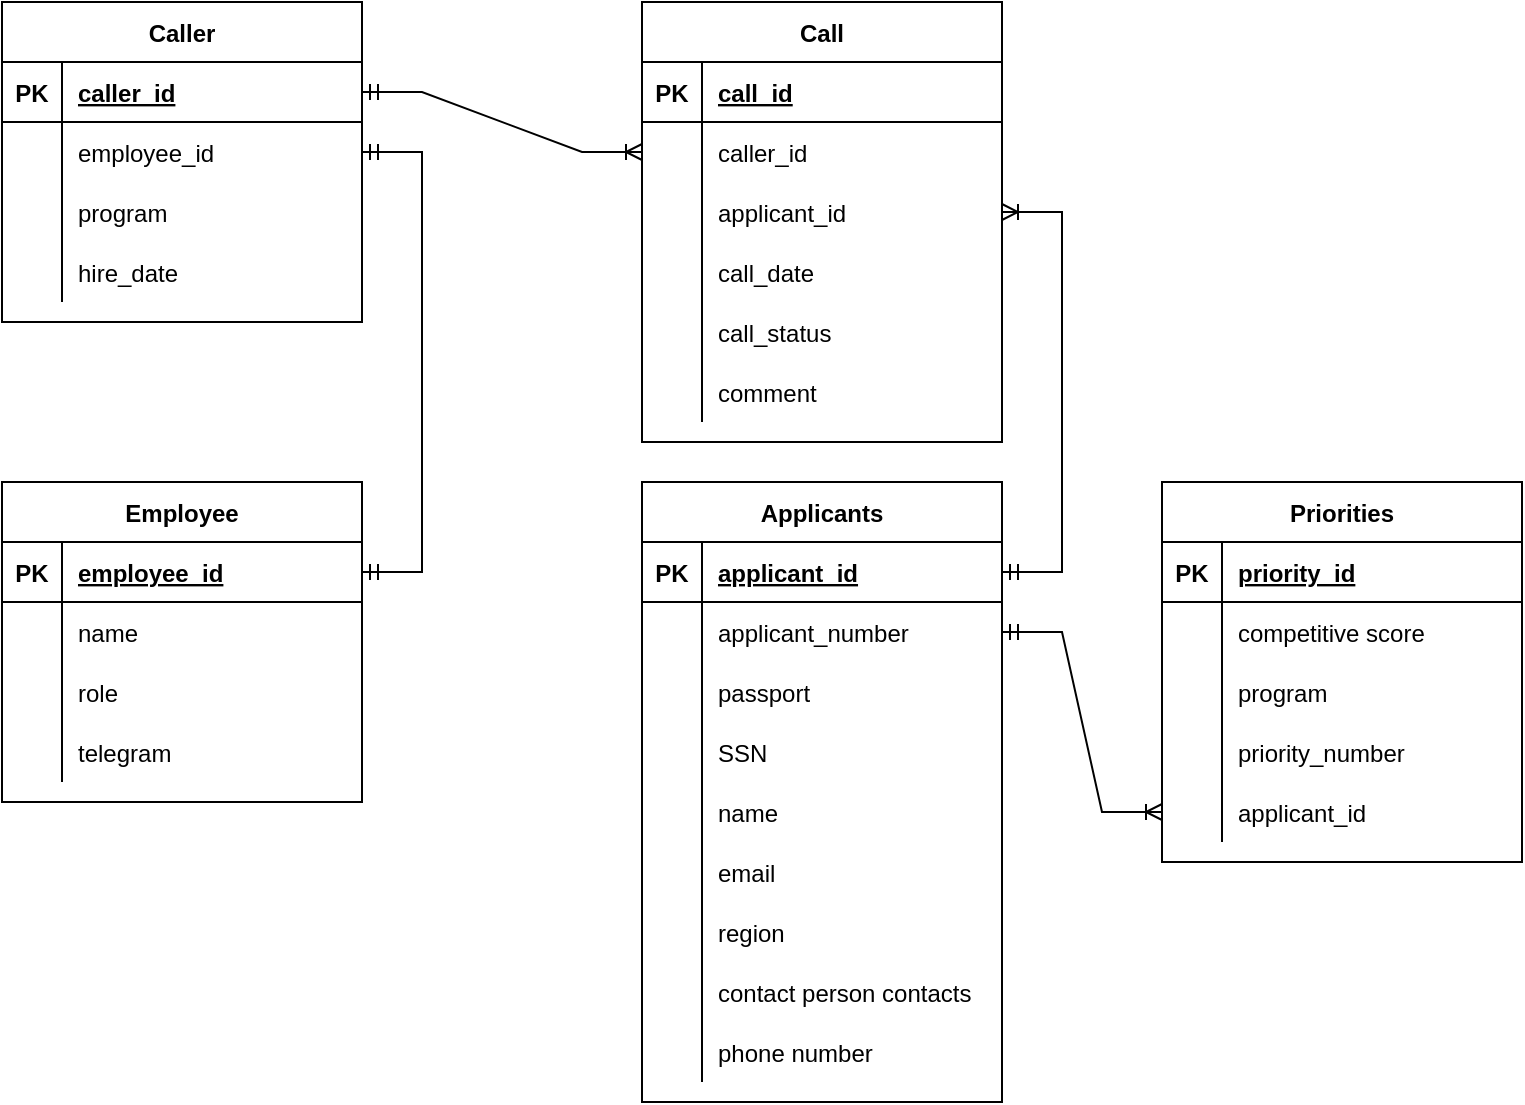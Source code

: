 <mxfile version="16.4.5" type="github"><diagram id="R2lEEEUBdFMjLlhIrx00" name="Page-1"><mxGraphModel dx="1173" dy="672" grid="1" gridSize="10" guides="1" tooltips="1" connect="1" arrows="1" fold="1" page="1" pageScale="1" pageWidth="850" pageHeight="1100" math="0" shadow="0" extFonts="Permanent Marker^https://fonts.googleapis.com/css?family=Permanent+Marker"><root><mxCell id="0"/><mxCell id="1" parent="0"/><mxCell id="PHaE0pa5iqyqXnKt4_XE-1" value="Caller" style="shape=table;startSize=30;container=1;collapsible=1;childLayout=tableLayout;fixedRows=1;rowLines=0;fontStyle=1;align=center;resizeLast=1;" vertex="1" parent="1"><mxGeometry x="60" y="40" width="180" height="160" as="geometry"/></mxCell><mxCell id="PHaE0pa5iqyqXnKt4_XE-2" value="" style="shape=tableRow;horizontal=0;startSize=0;swimlaneHead=0;swimlaneBody=0;fillColor=none;collapsible=0;dropTarget=0;points=[[0,0.5],[1,0.5]];portConstraint=eastwest;top=0;left=0;right=0;bottom=1;" vertex="1" parent="PHaE0pa5iqyqXnKt4_XE-1"><mxGeometry y="30" width="180" height="30" as="geometry"/></mxCell><mxCell id="PHaE0pa5iqyqXnKt4_XE-3" value="PK" style="shape=partialRectangle;connectable=0;fillColor=none;top=0;left=0;bottom=0;right=0;fontStyle=1;overflow=hidden;" vertex="1" parent="PHaE0pa5iqyqXnKt4_XE-2"><mxGeometry width="30" height="30" as="geometry"><mxRectangle width="30" height="30" as="alternateBounds"/></mxGeometry></mxCell><mxCell id="PHaE0pa5iqyqXnKt4_XE-4" value="caller_id" style="shape=partialRectangle;connectable=0;fillColor=none;top=0;left=0;bottom=0;right=0;align=left;spacingLeft=6;fontStyle=5;overflow=hidden;" vertex="1" parent="PHaE0pa5iqyqXnKt4_XE-2"><mxGeometry x="30" width="150" height="30" as="geometry"><mxRectangle width="150" height="30" as="alternateBounds"/></mxGeometry></mxCell><mxCell id="PHaE0pa5iqyqXnKt4_XE-5" value="" style="shape=tableRow;horizontal=0;startSize=0;swimlaneHead=0;swimlaneBody=0;fillColor=none;collapsible=0;dropTarget=0;points=[[0,0.5],[1,0.5]];portConstraint=eastwest;top=0;left=0;right=0;bottom=0;" vertex="1" parent="PHaE0pa5iqyqXnKt4_XE-1"><mxGeometry y="60" width="180" height="30" as="geometry"/></mxCell><mxCell id="PHaE0pa5iqyqXnKt4_XE-6" value="" style="shape=partialRectangle;connectable=0;fillColor=none;top=0;left=0;bottom=0;right=0;editable=1;overflow=hidden;" vertex="1" parent="PHaE0pa5iqyqXnKt4_XE-5"><mxGeometry width="30" height="30" as="geometry"><mxRectangle width="30" height="30" as="alternateBounds"/></mxGeometry></mxCell><mxCell id="PHaE0pa5iqyqXnKt4_XE-7" value="employee_id" style="shape=partialRectangle;connectable=0;fillColor=none;top=0;left=0;bottom=0;right=0;align=left;spacingLeft=6;overflow=hidden;" vertex="1" parent="PHaE0pa5iqyqXnKt4_XE-5"><mxGeometry x="30" width="150" height="30" as="geometry"><mxRectangle width="150" height="30" as="alternateBounds"/></mxGeometry></mxCell><mxCell id="PHaE0pa5iqyqXnKt4_XE-8" value="" style="shape=tableRow;horizontal=0;startSize=0;swimlaneHead=0;swimlaneBody=0;fillColor=none;collapsible=0;dropTarget=0;points=[[0,0.5],[1,0.5]];portConstraint=eastwest;top=0;left=0;right=0;bottom=0;" vertex="1" parent="PHaE0pa5iqyqXnKt4_XE-1"><mxGeometry y="90" width="180" height="30" as="geometry"/></mxCell><mxCell id="PHaE0pa5iqyqXnKt4_XE-9" value="" style="shape=partialRectangle;connectable=0;fillColor=none;top=0;left=0;bottom=0;right=0;editable=1;overflow=hidden;" vertex="1" parent="PHaE0pa5iqyqXnKt4_XE-8"><mxGeometry width="30" height="30" as="geometry"><mxRectangle width="30" height="30" as="alternateBounds"/></mxGeometry></mxCell><mxCell id="PHaE0pa5iqyqXnKt4_XE-10" value="program" style="shape=partialRectangle;connectable=0;fillColor=none;top=0;left=0;bottom=0;right=0;align=left;spacingLeft=6;overflow=hidden;" vertex="1" parent="PHaE0pa5iqyqXnKt4_XE-8"><mxGeometry x="30" width="150" height="30" as="geometry"><mxRectangle width="150" height="30" as="alternateBounds"/></mxGeometry></mxCell><mxCell id="PHaE0pa5iqyqXnKt4_XE-11" value="" style="shape=tableRow;horizontal=0;startSize=0;swimlaneHead=0;swimlaneBody=0;fillColor=none;collapsible=0;dropTarget=0;points=[[0,0.5],[1,0.5]];portConstraint=eastwest;top=0;left=0;right=0;bottom=0;" vertex="1" parent="PHaE0pa5iqyqXnKt4_XE-1"><mxGeometry y="120" width="180" height="30" as="geometry"/></mxCell><mxCell id="PHaE0pa5iqyqXnKt4_XE-12" value="" style="shape=partialRectangle;connectable=0;fillColor=none;top=0;left=0;bottom=0;right=0;editable=1;overflow=hidden;" vertex="1" parent="PHaE0pa5iqyqXnKt4_XE-11"><mxGeometry width="30" height="30" as="geometry"><mxRectangle width="30" height="30" as="alternateBounds"/></mxGeometry></mxCell><mxCell id="PHaE0pa5iqyqXnKt4_XE-13" value="hire_date" style="shape=partialRectangle;connectable=0;fillColor=none;top=0;left=0;bottom=0;right=0;align=left;spacingLeft=6;overflow=hidden;" vertex="1" parent="PHaE0pa5iqyqXnKt4_XE-11"><mxGeometry x="30" width="150" height="30" as="geometry"><mxRectangle width="150" height="30" as="alternateBounds"/></mxGeometry></mxCell><mxCell id="PHaE0pa5iqyqXnKt4_XE-14" value="Call" style="shape=table;startSize=30;container=1;collapsible=1;childLayout=tableLayout;fixedRows=1;rowLines=0;fontStyle=1;align=center;resizeLast=1;" vertex="1" parent="1"><mxGeometry x="380" y="40" width="180" height="220" as="geometry"/></mxCell><mxCell id="PHaE0pa5iqyqXnKt4_XE-15" value="" style="shape=tableRow;horizontal=0;startSize=0;swimlaneHead=0;swimlaneBody=0;fillColor=none;collapsible=0;dropTarget=0;points=[[0,0.5],[1,0.5]];portConstraint=eastwest;top=0;left=0;right=0;bottom=1;" vertex="1" parent="PHaE0pa5iqyqXnKt4_XE-14"><mxGeometry y="30" width="180" height="30" as="geometry"/></mxCell><mxCell id="PHaE0pa5iqyqXnKt4_XE-16" value="PK" style="shape=partialRectangle;connectable=0;fillColor=none;top=0;left=0;bottom=0;right=0;fontStyle=1;overflow=hidden;" vertex="1" parent="PHaE0pa5iqyqXnKt4_XE-15"><mxGeometry width="30" height="30" as="geometry"><mxRectangle width="30" height="30" as="alternateBounds"/></mxGeometry></mxCell><mxCell id="PHaE0pa5iqyqXnKt4_XE-17" value="call_id" style="shape=partialRectangle;connectable=0;fillColor=none;top=0;left=0;bottom=0;right=0;align=left;spacingLeft=6;fontStyle=5;overflow=hidden;" vertex="1" parent="PHaE0pa5iqyqXnKt4_XE-15"><mxGeometry x="30" width="150" height="30" as="geometry"><mxRectangle width="150" height="30" as="alternateBounds"/></mxGeometry></mxCell><mxCell id="PHaE0pa5iqyqXnKt4_XE-18" value="" style="shape=tableRow;horizontal=0;startSize=0;swimlaneHead=0;swimlaneBody=0;fillColor=none;collapsible=0;dropTarget=0;points=[[0,0.5],[1,0.5]];portConstraint=eastwest;top=0;left=0;right=0;bottom=0;" vertex="1" parent="PHaE0pa5iqyqXnKt4_XE-14"><mxGeometry y="60" width="180" height="30" as="geometry"/></mxCell><mxCell id="PHaE0pa5iqyqXnKt4_XE-19" value="" style="shape=partialRectangle;connectable=0;fillColor=none;top=0;left=0;bottom=0;right=0;editable=1;overflow=hidden;" vertex="1" parent="PHaE0pa5iqyqXnKt4_XE-18"><mxGeometry width="30" height="30" as="geometry"><mxRectangle width="30" height="30" as="alternateBounds"/></mxGeometry></mxCell><mxCell id="PHaE0pa5iqyqXnKt4_XE-20" value="caller_id" style="shape=partialRectangle;connectable=0;fillColor=none;top=0;left=0;bottom=0;right=0;align=left;spacingLeft=6;overflow=hidden;" vertex="1" parent="PHaE0pa5iqyqXnKt4_XE-18"><mxGeometry x="30" width="150" height="30" as="geometry"><mxRectangle width="150" height="30" as="alternateBounds"/></mxGeometry></mxCell><mxCell id="PHaE0pa5iqyqXnKt4_XE-21" value="" style="shape=tableRow;horizontal=0;startSize=0;swimlaneHead=0;swimlaneBody=0;fillColor=none;collapsible=0;dropTarget=0;points=[[0,0.5],[1,0.5]];portConstraint=eastwest;top=0;left=0;right=0;bottom=0;" vertex="1" parent="PHaE0pa5iqyqXnKt4_XE-14"><mxGeometry y="90" width="180" height="30" as="geometry"/></mxCell><mxCell id="PHaE0pa5iqyqXnKt4_XE-22" value="" style="shape=partialRectangle;connectable=0;fillColor=none;top=0;left=0;bottom=0;right=0;editable=1;overflow=hidden;" vertex="1" parent="PHaE0pa5iqyqXnKt4_XE-21"><mxGeometry width="30" height="30" as="geometry"><mxRectangle width="30" height="30" as="alternateBounds"/></mxGeometry></mxCell><mxCell id="PHaE0pa5iqyqXnKt4_XE-23" value="applicant_id" style="shape=partialRectangle;connectable=0;fillColor=none;top=0;left=0;bottom=0;right=0;align=left;spacingLeft=6;overflow=hidden;" vertex="1" parent="PHaE0pa5iqyqXnKt4_XE-21"><mxGeometry x="30" width="150" height="30" as="geometry"><mxRectangle width="150" height="30" as="alternateBounds"/></mxGeometry></mxCell><mxCell id="PHaE0pa5iqyqXnKt4_XE-24" value="" style="shape=tableRow;horizontal=0;startSize=0;swimlaneHead=0;swimlaneBody=0;fillColor=none;collapsible=0;dropTarget=0;points=[[0,0.5],[1,0.5]];portConstraint=eastwest;top=0;left=0;right=0;bottom=0;" vertex="1" parent="PHaE0pa5iqyqXnKt4_XE-14"><mxGeometry y="120" width="180" height="30" as="geometry"/></mxCell><mxCell id="PHaE0pa5iqyqXnKt4_XE-25" value="" style="shape=partialRectangle;connectable=0;fillColor=none;top=0;left=0;bottom=0;right=0;editable=1;overflow=hidden;" vertex="1" parent="PHaE0pa5iqyqXnKt4_XE-24"><mxGeometry width="30" height="30" as="geometry"><mxRectangle width="30" height="30" as="alternateBounds"/></mxGeometry></mxCell><mxCell id="PHaE0pa5iqyqXnKt4_XE-26" value="call_date" style="shape=partialRectangle;connectable=0;fillColor=none;top=0;left=0;bottom=0;right=0;align=left;spacingLeft=6;overflow=hidden;" vertex="1" parent="PHaE0pa5iqyqXnKt4_XE-24"><mxGeometry x="30" width="150" height="30" as="geometry"><mxRectangle width="150" height="30" as="alternateBounds"/></mxGeometry></mxCell><mxCell id="PHaE0pa5iqyqXnKt4_XE-100" value="" style="shape=tableRow;horizontal=0;startSize=0;swimlaneHead=0;swimlaneBody=0;fillColor=none;collapsible=0;dropTarget=0;points=[[0,0.5],[1,0.5]];portConstraint=eastwest;top=0;left=0;right=0;bottom=0;" vertex="1" parent="PHaE0pa5iqyqXnKt4_XE-14"><mxGeometry y="150" width="180" height="30" as="geometry"/></mxCell><mxCell id="PHaE0pa5iqyqXnKt4_XE-101" value="" style="shape=partialRectangle;connectable=0;fillColor=none;top=0;left=0;bottom=0;right=0;editable=1;overflow=hidden;" vertex="1" parent="PHaE0pa5iqyqXnKt4_XE-100"><mxGeometry width="30" height="30" as="geometry"><mxRectangle width="30" height="30" as="alternateBounds"/></mxGeometry></mxCell><mxCell id="PHaE0pa5iqyqXnKt4_XE-102" value="call_status" style="shape=partialRectangle;connectable=0;fillColor=none;top=0;left=0;bottom=0;right=0;align=left;spacingLeft=6;overflow=hidden;" vertex="1" parent="PHaE0pa5iqyqXnKt4_XE-100"><mxGeometry x="30" width="150" height="30" as="geometry"><mxRectangle width="150" height="30" as="alternateBounds"/></mxGeometry></mxCell><mxCell id="PHaE0pa5iqyqXnKt4_XE-103" value="" style="shape=tableRow;horizontal=0;startSize=0;swimlaneHead=0;swimlaneBody=0;fillColor=none;collapsible=0;dropTarget=0;points=[[0,0.5],[1,0.5]];portConstraint=eastwest;top=0;left=0;right=0;bottom=0;" vertex="1" parent="PHaE0pa5iqyqXnKt4_XE-14"><mxGeometry y="180" width="180" height="30" as="geometry"/></mxCell><mxCell id="PHaE0pa5iqyqXnKt4_XE-104" value="" style="shape=partialRectangle;connectable=0;fillColor=none;top=0;left=0;bottom=0;right=0;editable=1;overflow=hidden;" vertex="1" parent="PHaE0pa5iqyqXnKt4_XE-103"><mxGeometry width="30" height="30" as="geometry"><mxRectangle width="30" height="30" as="alternateBounds"/></mxGeometry></mxCell><mxCell id="PHaE0pa5iqyqXnKt4_XE-105" value="comment" style="shape=partialRectangle;connectable=0;fillColor=none;top=0;left=0;bottom=0;right=0;align=left;spacingLeft=6;overflow=hidden;" vertex="1" parent="PHaE0pa5iqyqXnKt4_XE-103"><mxGeometry x="30" width="150" height="30" as="geometry"><mxRectangle width="150" height="30" as="alternateBounds"/></mxGeometry></mxCell><mxCell id="PHaE0pa5iqyqXnKt4_XE-27" value="Employee" style="shape=table;startSize=30;container=1;collapsible=1;childLayout=tableLayout;fixedRows=1;rowLines=0;fontStyle=1;align=center;resizeLast=1;" vertex="1" parent="1"><mxGeometry x="60" y="280" width="180" height="160" as="geometry"/></mxCell><mxCell id="PHaE0pa5iqyqXnKt4_XE-28" value="" style="shape=tableRow;horizontal=0;startSize=0;swimlaneHead=0;swimlaneBody=0;fillColor=none;collapsible=0;dropTarget=0;points=[[0,0.5],[1,0.5]];portConstraint=eastwest;top=0;left=0;right=0;bottom=1;" vertex="1" parent="PHaE0pa5iqyqXnKt4_XE-27"><mxGeometry y="30" width="180" height="30" as="geometry"/></mxCell><mxCell id="PHaE0pa5iqyqXnKt4_XE-29" value="PK" style="shape=partialRectangle;connectable=0;fillColor=none;top=0;left=0;bottom=0;right=0;fontStyle=1;overflow=hidden;" vertex="1" parent="PHaE0pa5iqyqXnKt4_XE-28"><mxGeometry width="30" height="30" as="geometry"><mxRectangle width="30" height="30" as="alternateBounds"/></mxGeometry></mxCell><mxCell id="PHaE0pa5iqyqXnKt4_XE-30" value="employee_id" style="shape=partialRectangle;connectable=0;fillColor=none;top=0;left=0;bottom=0;right=0;align=left;spacingLeft=6;fontStyle=5;overflow=hidden;" vertex="1" parent="PHaE0pa5iqyqXnKt4_XE-28"><mxGeometry x="30" width="150" height="30" as="geometry"><mxRectangle width="150" height="30" as="alternateBounds"/></mxGeometry></mxCell><mxCell id="PHaE0pa5iqyqXnKt4_XE-31" value="" style="shape=tableRow;horizontal=0;startSize=0;swimlaneHead=0;swimlaneBody=0;fillColor=none;collapsible=0;dropTarget=0;points=[[0,0.5],[1,0.5]];portConstraint=eastwest;top=0;left=0;right=0;bottom=0;" vertex="1" parent="PHaE0pa5iqyqXnKt4_XE-27"><mxGeometry y="60" width="180" height="30" as="geometry"/></mxCell><mxCell id="PHaE0pa5iqyqXnKt4_XE-32" value="" style="shape=partialRectangle;connectable=0;fillColor=none;top=0;left=0;bottom=0;right=0;editable=1;overflow=hidden;" vertex="1" parent="PHaE0pa5iqyqXnKt4_XE-31"><mxGeometry width="30" height="30" as="geometry"><mxRectangle width="30" height="30" as="alternateBounds"/></mxGeometry></mxCell><mxCell id="PHaE0pa5iqyqXnKt4_XE-33" value="name" style="shape=partialRectangle;connectable=0;fillColor=none;top=0;left=0;bottom=0;right=0;align=left;spacingLeft=6;overflow=hidden;" vertex="1" parent="PHaE0pa5iqyqXnKt4_XE-31"><mxGeometry x="30" width="150" height="30" as="geometry"><mxRectangle width="150" height="30" as="alternateBounds"/></mxGeometry></mxCell><mxCell id="PHaE0pa5iqyqXnKt4_XE-34" value="" style="shape=tableRow;horizontal=0;startSize=0;swimlaneHead=0;swimlaneBody=0;fillColor=none;collapsible=0;dropTarget=0;points=[[0,0.5],[1,0.5]];portConstraint=eastwest;top=0;left=0;right=0;bottom=0;" vertex="1" parent="PHaE0pa5iqyqXnKt4_XE-27"><mxGeometry y="90" width="180" height="30" as="geometry"/></mxCell><mxCell id="PHaE0pa5iqyqXnKt4_XE-35" value="" style="shape=partialRectangle;connectable=0;fillColor=none;top=0;left=0;bottom=0;right=0;editable=1;overflow=hidden;" vertex="1" parent="PHaE0pa5iqyqXnKt4_XE-34"><mxGeometry width="30" height="30" as="geometry"><mxRectangle width="30" height="30" as="alternateBounds"/></mxGeometry></mxCell><mxCell id="PHaE0pa5iqyqXnKt4_XE-36" value="role" style="shape=partialRectangle;connectable=0;fillColor=none;top=0;left=0;bottom=0;right=0;align=left;spacingLeft=6;overflow=hidden;" vertex="1" parent="PHaE0pa5iqyqXnKt4_XE-34"><mxGeometry x="30" width="150" height="30" as="geometry"><mxRectangle width="150" height="30" as="alternateBounds"/></mxGeometry></mxCell><mxCell id="PHaE0pa5iqyqXnKt4_XE-37" value="" style="shape=tableRow;horizontal=0;startSize=0;swimlaneHead=0;swimlaneBody=0;fillColor=none;collapsible=0;dropTarget=0;points=[[0,0.5],[1,0.5]];portConstraint=eastwest;top=0;left=0;right=0;bottom=0;" vertex="1" parent="PHaE0pa5iqyqXnKt4_XE-27"><mxGeometry y="120" width="180" height="30" as="geometry"/></mxCell><mxCell id="PHaE0pa5iqyqXnKt4_XE-38" value="" style="shape=partialRectangle;connectable=0;fillColor=none;top=0;left=0;bottom=0;right=0;editable=1;overflow=hidden;" vertex="1" parent="PHaE0pa5iqyqXnKt4_XE-37"><mxGeometry width="30" height="30" as="geometry"><mxRectangle width="30" height="30" as="alternateBounds"/></mxGeometry></mxCell><mxCell id="PHaE0pa5iqyqXnKt4_XE-39" value="telegram" style="shape=partialRectangle;connectable=0;fillColor=none;top=0;left=0;bottom=0;right=0;align=left;spacingLeft=6;overflow=hidden;" vertex="1" parent="PHaE0pa5iqyqXnKt4_XE-37"><mxGeometry x="30" width="150" height="30" as="geometry"><mxRectangle width="150" height="30" as="alternateBounds"/></mxGeometry></mxCell><mxCell id="PHaE0pa5iqyqXnKt4_XE-40" value="Applicants" style="shape=table;startSize=30;container=1;collapsible=1;childLayout=tableLayout;fixedRows=1;rowLines=0;fontStyle=1;align=center;resizeLast=1;" vertex="1" parent="1"><mxGeometry x="380" y="280" width="180" height="310" as="geometry"/></mxCell><mxCell id="PHaE0pa5iqyqXnKt4_XE-41" value="" style="shape=tableRow;horizontal=0;startSize=0;swimlaneHead=0;swimlaneBody=0;fillColor=none;collapsible=0;dropTarget=0;points=[[0,0.5],[1,0.5]];portConstraint=eastwest;top=0;left=0;right=0;bottom=1;" vertex="1" parent="PHaE0pa5iqyqXnKt4_XE-40"><mxGeometry y="30" width="180" height="30" as="geometry"/></mxCell><mxCell id="PHaE0pa5iqyqXnKt4_XE-42" value="PK" style="shape=partialRectangle;connectable=0;fillColor=none;top=0;left=0;bottom=0;right=0;fontStyle=1;overflow=hidden;" vertex="1" parent="PHaE0pa5iqyqXnKt4_XE-41"><mxGeometry width="30" height="30" as="geometry"><mxRectangle width="30" height="30" as="alternateBounds"/></mxGeometry></mxCell><mxCell id="PHaE0pa5iqyqXnKt4_XE-43" value="applicant_id" style="shape=partialRectangle;connectable=0;fillColor=none;top=0;left=0;bottom=0;right=0;align=left;spacingLeft=6;fontStyle=5;overflow=hidden;" vertex="1" parent="PHaE0pa5iqyqXnKt4_XE-41"><mxGeometry x="30" width="150" height="30" as="geometry"><mxRectangle width="150" height="30" as="alternateBounds"/></mxGeometry></mxCell><mxCell id="PHaE0pa5iqyqXnKt4_XE-44" value="" style="shape=tableRow;horizontal=0;startSize=0;swimlaneHead=0;swimlaneBody=0;fillColor=none;collapsible=0;dropTarget=0;points=[[0,0.5],[1,0.5]];portConstraint=eastwest;top=0;left=0;right=0;bottom=0;" vertex="1" parent="PHaE0pa5iqyqXnKt4_XE-40"><mxGeometry y="60" width="180" height="30" as="geometry"/></mxCell><mxCell id="PHaE0pa5iqyqXnKt4_XE-45" value="" style="shape=partialRectangle;connectable=0;fillColor=none;top=0;left=0;bottom=0;right=0;editable=1;overflow=hidden;" vertex="1" parent="PHaE0pa5iqyqXnKt4_XE-44"><mxGeometry width="30" height="30" as="geometry"><mxRectangle width="30" height="30" as="alternateBounds"/></mxGeometry></mxCell><mxCell id="PHaE0pa5iqyqXnKt4_XE-46" value="applicant_number" style="shape=partialRectangle;connectable=0;fillColor=none;top=0;left=0;bottom=0;right=0;align=left;spacingLeft=6;overflow=hidden;" vertex="1" parent="PHaE0pa5iqyqXnKt4_XE-44"><mxGeometry x="30" width="150" height="30" as="geometry"><mxRectangle width="150" height="30" as="alternateBounds"/></mxGeometry></mxCell><mxCell id="PHaE0pa5iqyqXnKt4_XE-47" value="" style="shape=tableRow;horizontal=0;startSize=0;swimlaneHead=0;swimlaneBody=0;fillColor=none;collapsible=0;dropTarget=0;points=[[0,0.5],[1,0.5]];portConstraint=eastwest;top=0;left=0;right=0;bottom=0;" vertex="1" parent="PHaE0pa5iqyqXnKt4_XE-40"><mxGeometry y="90" width="180" height="30" as="geometry"/></mxCell><mxCell id="PHaE0pa5iqyqXnKt4_XE-48" value="" style="shape=partialRectangle;connectable=0;fillColor=none;top=0;left=0;bottom=0;right=0;editable=1;overflow=hidden;" vertex="1" parent="PHaE0pa5iqyqXnKt4_XE-47"><mxGeometry width="30" height="30" as="geometry"><mxRectangle width="30" height="30" as="alternateBounds"/></mxGeometry></mxCell><mxCell id="PHaE0pa5iqyqXnKt4_XE-49" value="passport" style="shape=partialRectangle;connectable=0;fillColor=none;top=0;left=0;bottom=0;right=0;align=left;spacingLeft=6;overflow=hidden;" vertex="1" parent="PHaE0pa5iqyqXnKt4_XE-47"><mxGeometry x="30" width="150" height="30" as="geometry"><mxRectangle width="150" height="30" as="alternateBounds"/></mxGeometry></mxCell><mxCell id="PHaE0pa5iqyqXnKt4_XE-50" value="" style="shape=tableRow;horizontal=0;startSize=0;swimlaneHead=0;swimlaneBody=0;fillColor=none;collapsible=0;dropTarget=0;points=[[0,0.5],[1,0.5]];portConstraint=eastwest;top=0;left=0;right=0;bottom=0;" vertex="1" parent="PHaE0pa5iqyqXnKt4_XE-40"><mxGeometry y="120" width="180" height="30" as="geometry"/></mxCell><mxCell id="PHaE0pa5iqyqXnKt4_XE-51" value="" style="shape=partialRectangle;connectable=0;fillColor=none;top=0;left=0;bottom=0;right=0;editable=1;overflow=hidden;" vertex="1" parent="PHaE0pa5iqyqXnKt4_XE-50"><mxGeometry width="30" height="30" as="geometry"><mxRectangle width="30" height="30" as="alternateBounds"/></mxGeometry></mxCell><mxCell id="PHaE0pa5iqyqXnKt4_XE-52" value="SSN" style="shape=partialRectangle;connectable=0;fillColor=none;top=0;left=0;bottom=0;right=0;align=left;spacingLeft=6;overflow=hidden;" vertex="1" parent="PHaE0pa5iqyqXnKt4_XE-50"><mxGeometry x="30" width="150" height="30" as="geometry"><mxRectangle width="150" height="30" as="alternateBounds"/></mxGeometry></mxCell><mxCell id="PHaE0pa5iqyqXnKt4_XE-82" value="" style="shape=tableRow;horizontal=0;startSize=0;swimlaneHead=0;swimlaneBody=0;fillColor=none;collapsible=0;dropTarget=0;points=[[0,0.5],[1,0.5]];portConstraint=eastwest;top=0;left=0;right=0;bottom=0;" vertex="1" parent="PHaE0pa5iqyqXnKt4_XE-40"><mxGeometry y="150" width="180" height="30" as="geometry"/></mxCell><mxCell id="PHaE0pa5iqyqXnKt4_XE-83" value="" style="shape=partialRectangle;connectable=0;fillColor=none;top=0;left=0;bottom=0;right=0;editable=1;overflow=hidden;" vertex="1" parent="PHaE0pa5iqyqXnKt4_XE-82"><mxGeometry width="30" height="30" as="geometry"><mxRectangle width="30" height="30" as="alternateBounds"/></mxGeometry></mxCell><mxCell id="PHaE0pa5iqyqXnKt4_XE-84" value="name" style="shape=partialRectangle;connectable=0;fillColor=none;top=0;left=0;bottom=0;right=0;align=left;spacingLeft=6;overflow=hidden;" vertex="1" parent="PHaE0pa5iqyqXnKt4_XE-82"><mxGeometry x="30" width="150" height="30" as="geometry"><mxRectangle width="150" height="30" as="alternateBounds"/></mxGeometry></mxCell><mxCell id="PHaE0pa5iqyqXnKt4_XE-85" value="" style="shape=tableRow;horizontal=0;startSize=0;swimlaneHead=0;swimlaneBody=0;fillColor=none;collapsible=0;dropTarget=0;points=[[0,0.5],[1,0.5]];portConstraint=eastwest;top=0;left=0;right=0;bottom=0;" vertex="1" parent="PHaE0pa5iqyqXnKt4_XE-40"><mxGeometry y="180" width="180" height="30" as="geometry"/></mxCell><mxCell id="PHaE0pa5iqyqXnKt4_XE-86" value="" style="shape=partialRectangle;connectable=0;fillColor=none;top=0;left=0;bottom=0;right=0;editable=1;overflow=hidden;" vertex="1" parent="PHaE0pa5iqyqXnKt4_XE-85"><mxGeometry width="30" height="30" as="geometry"><mxRectangle width="30" height="30" as="alternateBounds"/></mxGeometry></mxCell><mxCell id="PHaE0pa5iqyqXnKt4_XE-87" value="email" style="shape=partialRectangle;connectable=0;fillColor=none;top=0;left=0;bottom=0;right=0;align=left;spacingLeft=6;overflow=hidden;" vertex="1" parent="PHaE0pa5iqyqXnKt4_XE-85"><mxGeometry x="30" width="150" height="30" as="geometry"><mxRectangle width="150" height="30" as="alternateBounds"/></mxGeometry></mxCell><mxCell id="PHaE0pa5iqyqXnKt4_XE-88" value="" style="shape=tableRow;horizontal=0;startSize=0;swimlaneHead=0;swimlaneBody=0;fillColor=none;collapsible=0;dropTarget=0;points=[[0,0.5],[1,0.5]];portConstraint=eastwest;top=0;left=0;right=0;bottom=0;" vertex="1" parent="PHaE0pa5iqyqXnKt4_XE-40"><mxGeometry y="210" width="180" height="30" as="geometry"/></mxCell><mxCell id="PHaE0pa5iqyqXnKt4_XE-89" value="" style="shape=partialRectangle;connectable=0;fillColor=none;top=0;left=0;bottom=0;right=0;editable=1;overflow=hidden;" vertex="1" parent="PHaE0pa5iqyqXnKt4_XE-88"><mxGeometry width="30" height="30" as="geometry"><mxRectangle width="30" height="30" as="alternateBounds"/></mxGeometry></mxCell><mxCell id="PHaE0pa5iqyqXnKt4_XE-90" value="region" style="shape=partialRectangle;connectable=0;fillColor=none;top=0;left=0;bottom=0;right=0;align=left;spacingLeft=6;overflow=hidden;" vertex="1" parent="PHaE0pa5iqyqXnKt4_XE-88"><mxGeometry x="30" width="150" height="30" as="geometry"><mxRectangle width="150" height="30" as="alternateBounds"/></mxGeometry></mxCell><mxCell id="PHaE0pa5iqyqXnKt4_XE-91" value="" style="shape=tableRow;horizontal=0;startSize=0;swimlaneHead=0;swimlaneBody=0;fillColor=none;collapsible=0;dropTarget=0;points=[[0,0.5],[1,0.5]];portConstraint=eastwest;top=0;left=0;right=0;bottom=0;" vertex="1" parent="PHaE0pa5iqyqXnKt4_XE-40"><mxGeometry y="240" width="180" height="30" as="geometry"/></mxCell><mxCell id="PHaE0pa5iqyqXnKt4_XE-92" value="" style="shape=partialRectangle;connectable=0;fillColor=none;top=0;left=0;bottom=0;right=0;editable=1;overflow=hidden;" vertex="1" parent="PHaE0pa5iqyqXnKt4_XE-91"><mxGeometry width="30" height="30" as="geometry"><mxRectangle width="30" height="30" as="alternateBounds"/></mxGeometry></mxCell><mxCell id="PHaE0pa5iqyqXnKt4_XE-93" value="contact person contacts" style="shape=partialRectangle;connectable=0;fillColor=none;top=0;left=0;bottom=0;right=0;align=left;spacingLeft=6;overflow=hidden;" vertex="1" parent="PHaE0pa5iqyqXnKt4_XE-91"><mxGeometry x="30" width="150" height="30" as="geometry"><mxRectangle width="150" height="30" as="alternateBounds"/></mxGeometry></mxCell><mxCell id="PHaE0pa5iqyqXnKt4_XE-94" value="" style="shape=tableRow;horizontal=0;startSize=0;swimlaneHead=0;swimlaneBody=0;fillColor=none;collapsible=0;dropTarget=0;points=[[0,0.5],[1,0.5]];portConstraint=eastwest;top=0;left=0;right=0;bottom=0;" vertex="1" parent="PHaE0pa5iqyqXnKt4_XE-40"><mxGeometry y="270" width="180" height="30" as="geometry"/></mxCell><mxCell id="PHaE0pa5iqyqXnKt4_XE-95" value="" style="shape=partialRectangle;connectable=0;fillColor=none;top=0;left=0;bottom=0;right=0;editable=1;overflow=hidden;" vertex="1" parent="PHaE0pa5iqyqXnKt4_XE-94"><mxGeometry width="30" height="30" as="geometry"><mxRectangle width="30" height="30" as="alternateBounds"/></mxGeometry></mxCell><mxCell id="PHaE0pa5iqyqXnKt4_XE-96" value="phone number" style="shape=partialRectangle;connectable=0;fillColor=none;top=0;left=0;bottom=0;right=0;align=left;spacingLeft=6;overflow=hidden;" vertex="1" parent="PHaE0pa5iqyqXnKt4_XE-94"><mxGeometry x="30" width="150" height="30" as="geometry"><mxRectangle width="150" height="30" as="alternateBounds"/></mxGeometry></mxCell><mxCell id="PHaE0pa5iqyqXnKt4_XE-53" value="Priorities" style="shape=table;startSize=30;container=1;collapsible=1;childLayout=tableLayout;fixedRows=1;rowLines=0;fontStyle=1;align=center;resizeLast=1;" vertex="1" parent="1"><mxGeometry x="640" y="280" width="180" height="190" as="geometry"/></mxCell><mxCell id="PHaE0pa5iqyqXnKt4_XE-54" value="" style="shape=tableRow;horizontal=0;startSize=0;swimlaneHead=0;swimlaneBody=0;fillColor=none;collapsible=0;dropTarget=0;points=[[0,0.5],[1,0.5]];portConstraint=eastwest;top=0;left=0;right=0;bottom=1;" vertex="1" parent="PHaE0pa5iqyqXnKt4_XE-53"><mxGeometry y="30" width="180" height="30" as="geometry"/></mxCell><mxCell id="PHaE0pa5iqyqXnKt4_XE-55" value="PK" style="shape=partialRectangle;connectable=0;fillColor=none;top=0;left=0;bottom=0;right=0;fontStyle=1;overflow=hidden;" vertex="1" parent="PHaE0pa5iqyqXnKt4_XE-54"><mxGeometry width="30" height="30" as="geometry"><mxRectangle width="30" height="30" as="alternateBounds"/></mxGeometry></mxCell><mxCell id="PHaE0pa5iqyqXnKt4_XE-56" value="priority_id" style="shape=partialRectangle;connectable=0;fillColor=none;top=0;left=0;bottom=0;right=0;align=left;spacingLeft=6;fontStyle=5;overflow=hidden;" vertex="1" parent="PHaE0pa5iqyqXnKt4_XE-54"><mxGeometry x="30" width="150" height="30" as="geometry"><mxRectangle width="150" height="30" as="alternateBounds"/></mxGeometry></mxCell><mxCell id="PHaE0pa5iqyqXnKt4_XE-57" value="" style="shape=tableRow;horizontal=0;startSize=0;swimlaneHead=0;swimlaneBody=0;fillColor=none;collapsible=0;dropTarget=0;points=[[0,0.5],[1,0.5]];portConstraint=eastwest;top=0;left=0;right=0;bottom=0;" vertex="1" parent="PHaE0pa5iqyqXnKt4_XE-53"><mxGeometry y="60" width="180" height="30" as="geometry"/></mxCell><mxCell id="PHaE0pa5iqyqXnKt4_XE-58" value="" style="shape=partialRectangle;connectable=0;fillColor=none;top=0;left=0;bottom=0;right=0;editable=1;overflow=hidden;" vertex="1" parent="PHaE0pa5iqyqXnKt4_XE-57"><mxGeometry width="30" height="30" as="geometry"><mxRectangle width="30" height="30" as="alternateBounds"/></mxGeometry></mxCell><mxCell id="PHaE0pa5iqyqXnKt4_XE-59" value="competitive score" style="shape=partialRectangle;connectable=0;fillColor=none;top=0;left=0;bottom=0;right=0;align=left;spacingLeft=6;overflow=hidden;" vertex="1" parent="PHaE0pa5iqyqXnKt4_XE-57"><mxGeometry x="30" width="150" height="30" as="geometry"><mxRectangle width="150" height="30" as="alternateBounds"/></mxGeometry></mxCell><mxCell id="PHaE0pa5iqyqXnKt4_XE-60" value="" style="shape=tableRow;horizontal=0;startSize=0;swimlaneHead=0;swimlaneBody=0;fillColor=none;collapsible=0;dropTarget=0;points=[[0,0.5],[1,0.5]];portConstraint=eastwest;top=0;left=0;right=0;bottom=0;" vertex="1" parent="PHaE0pa5iqyqXnKt4_XE-53"><mxGeometry y="90" width="180" height="30" as="geometry"/></mxCell><mxCell id="PHaE0pa5iqyqXnKt4_XE-61" value="" style="shape=partialRectangle;connectable=0;fillColor=none;top=0;left=0;bottom=0;right=0;editable=1;overflow=hidden;" vertex="1" parent="PHaE0pa5iqyqXnKt4_XE-60"><mxGeometry width="30" height="30" as="geometry"><mxRectangle width="30" height="30" as="alternateBounds"/></mxGeometry></mxCell><mxCell id="PHaE0pa5iqyqXnKt4_XE-62" value="program" style="shape=partialRectangle;connectable=0;fillColor=none;top=0;left=0;bottom=0;right=0;align=left;spacingLeft=6;overflow=hidden;" vertex="1" parent="PHaE0pa5iqyqXnKt4_XE-60"><mxGeometry x="30" width="150" height="30" as="geometry"><mxRectangle width="150" height="30" as="alternateBounds"/></mxGeometry></mxCell><mxCell id="PHaE0pa5iqyqXnKt4_XE-63" value="" style="shape=tableRow;horizontal=0;startSize=0;swimlaneHead=0;swimlaneBody=0;fillColor=none;collapsible=0;dropTarget=0;points=[[0,0.5],[1,0.5]];portConstraint=eastwest;top=0;left=0;right=0;bottom=0;" vertex="1" parent="PHaE0pa5iqyqXnKt4_XE-53"><mxGeometry y="120" width="180" height="30" as="geometry"/></mxCell><mxCell id="PHaE0pa5iqyqXnKt4_XE-64" value="" style="shape=partialRectangle;connectable=0;fillColor=none;top=0;left=0;bottom=0;right=0;editable=1;overflow=hidden;" vertex="1" parent="PHaE0pa5iqyqXnKt4_XE-63"><mxGeometry width="30" height="30" as="geometry"><mxRectangle width="30" height="30" as="alternateBounds"/></mxGeometry></mxCell><mxCell id="PHaE0pa5iqyqXnKt4_XE-65" value="priority_number" style="shape=partialRectangle;connectable=0;fillColor=none;top=0;left=0;bottom=0;right=0;align=left;spacingLeft=6;overflow=hidden;" vertex="1" parent="PHaE0pa5iqyqXnKt4_XE-63"><mxGeometry x="30" width="150" height="30" as="geometry"><mxRectangle width="150" height="30" as="alternateBounds"/></mxGeometry></mxCell><mxCell id="PHaE0pa5iqyqXnKt4_XE-79" value="" style="shape=tableRow;horizontal=0;startSize=0;swimlaneHead=0;swimlaneBody=0;fillColor=none;collapsible=0;dropTarget=0;points=[[0,0.5],[1,0.5]];portConstraint=eastwest;top=0;left=0;right=0;bottom=0;" vertex="1" parent="PHaE0pa5iqyqXnKt4_XE-53"><mxGeometry y="150" width="180" height="30" as="geometry"/></mxCell><mxCell id="PHaE0pa5iqyqXnKt4_XE-80" value="" style="shape=partialRectangle;connectable=0;fillColor=none;top=0;left=0;bottom=0;right=0;editable=1;overflow=hidden;" vertex="1" parent="PHaE0pa5iqyqXnKt4_XE-79"><mxGeometry width="30" height="30" as="geometry"><mxRectangle width="30" height="30" as="alternateBounds"/></mxGeometry></mxCell><mxCell id="PHaE0pa5iqyqXnKt4_XE-81" value="applicant_id" style="shape=partialRectangle;connectable=0;fillColor=none;top=0;left=0;bottom=0;right=0;align=left;spacingLeft=6;overflow=hidden;" vertex="1" parent="PHaE0pa5iqyqXnKt4_XE-79"><mxGeometry x="30" width="150" height="30" as="geometry"><mxRectangle width="150" height="30" as="alternateBounds"/></mxGeometry></mxCell><mxCell id="PHaE0pa5iqyqXnKt4_XE-106" value="" style="edgeStyle=entityRelationEdgeStyle;fontSize=12;html=1;endArrow=ERoneToMany;rounded=0;startArrow=ERmandOne;startFill=0;exitX=1;exitY=0.5;exitDx=0;exitDy=0;" edge="1" parent="1" source="PHaE0pa5iqyqXnKt4_XE-2" target="PHaE0pa5iqyqXnKt4_XE-18"><mxGeometry width="100" height="100" relative="1" as="geometry"><mxPoint x="260" y="240" as="sourcePoint"/><mxPoint x="360" y="140" as="targetPoint"/></mxGeometry></mxCell><mxCell id="PHaE0pa5iqyqXnKt4_XE-107" value="" style="edgeStyle=entityRelationEdgeStyle;fontSize=12;html=1;endArrow=ERoneToMany;rounded=0;startArrow=ERmandOne;startFill=0;exitX=1;exitY=0.5;exitDx=0;exitDy=0;entryX=1;entryY=0.5;entryDx=0;entryDy=0;" edge="1" parent="1" source="PHaE0pa5iqyqXnKt4_XE-41" target="PHaE0pa5iqyqXnKt4_XE-21"><mxGeometry width="100" height="100" relative="1" as="geometry"><mxPoint x="250" y="95" as="sourcePoint"/><mxPoint x="390" y="125" as="targetPoint"/></mxGeometry></mxCell><mxCell id="PHaE0pa5iqyqXnKt4_XE-108" value="" style="edgeStyle=entityRelationEdgeStyle;fontSize=12;html=1;endArrow=ERoneToMany;rounded=0;startArrow=ERmandOne;startFill=0;exitX=1;exitY=0.5;exitDx=0;exitDy=0;entryX=0;entryY=0.5;entryDx=0;entryDy=0;" edge="1" parent="1" source="PHaE0pa5iqyqXnKt4_XE-44" target="PHaE0pa5iqyqXnKt4_XE-79"><mxGeometry width="100" height="100" relative="1" as="geometry"><mxPoint x="570" y="335" as="sourcePoint"/><mxPoint x="570" y="155" as="targetPoint"/></mxGeometry></mxCell><mxCell id="PHaE0pa5iqyqXnKt4_XE-110" value="" style="edgeStyle=entityRelationEdgeStyle;fontSize=12;html=1;endArrow=ERmandOne;rounded=0;startArrow=ERmandOne;startFill=0;exitX=1;exitY=0.5;exitDx=0;exitDy=0;entryX=1;entryY=0.5;entryDx=0;entryDy=0;endFill=0;" edge="1" parent="1" source="PHaE0pa5iqyqXnKt4_XE-5" target="PHaE0pa5iqyqXnKt4_XE-28"><mxGeometry width="100" height="100" relative="1" as="geometry"><mxPoint x="250" y="95" as="sourcePoint"/><mxPoint x="390" y="125" as="targetPoint"/></mxGeometry></mxCell></root></mxGraphModel></diagram></mxfile>